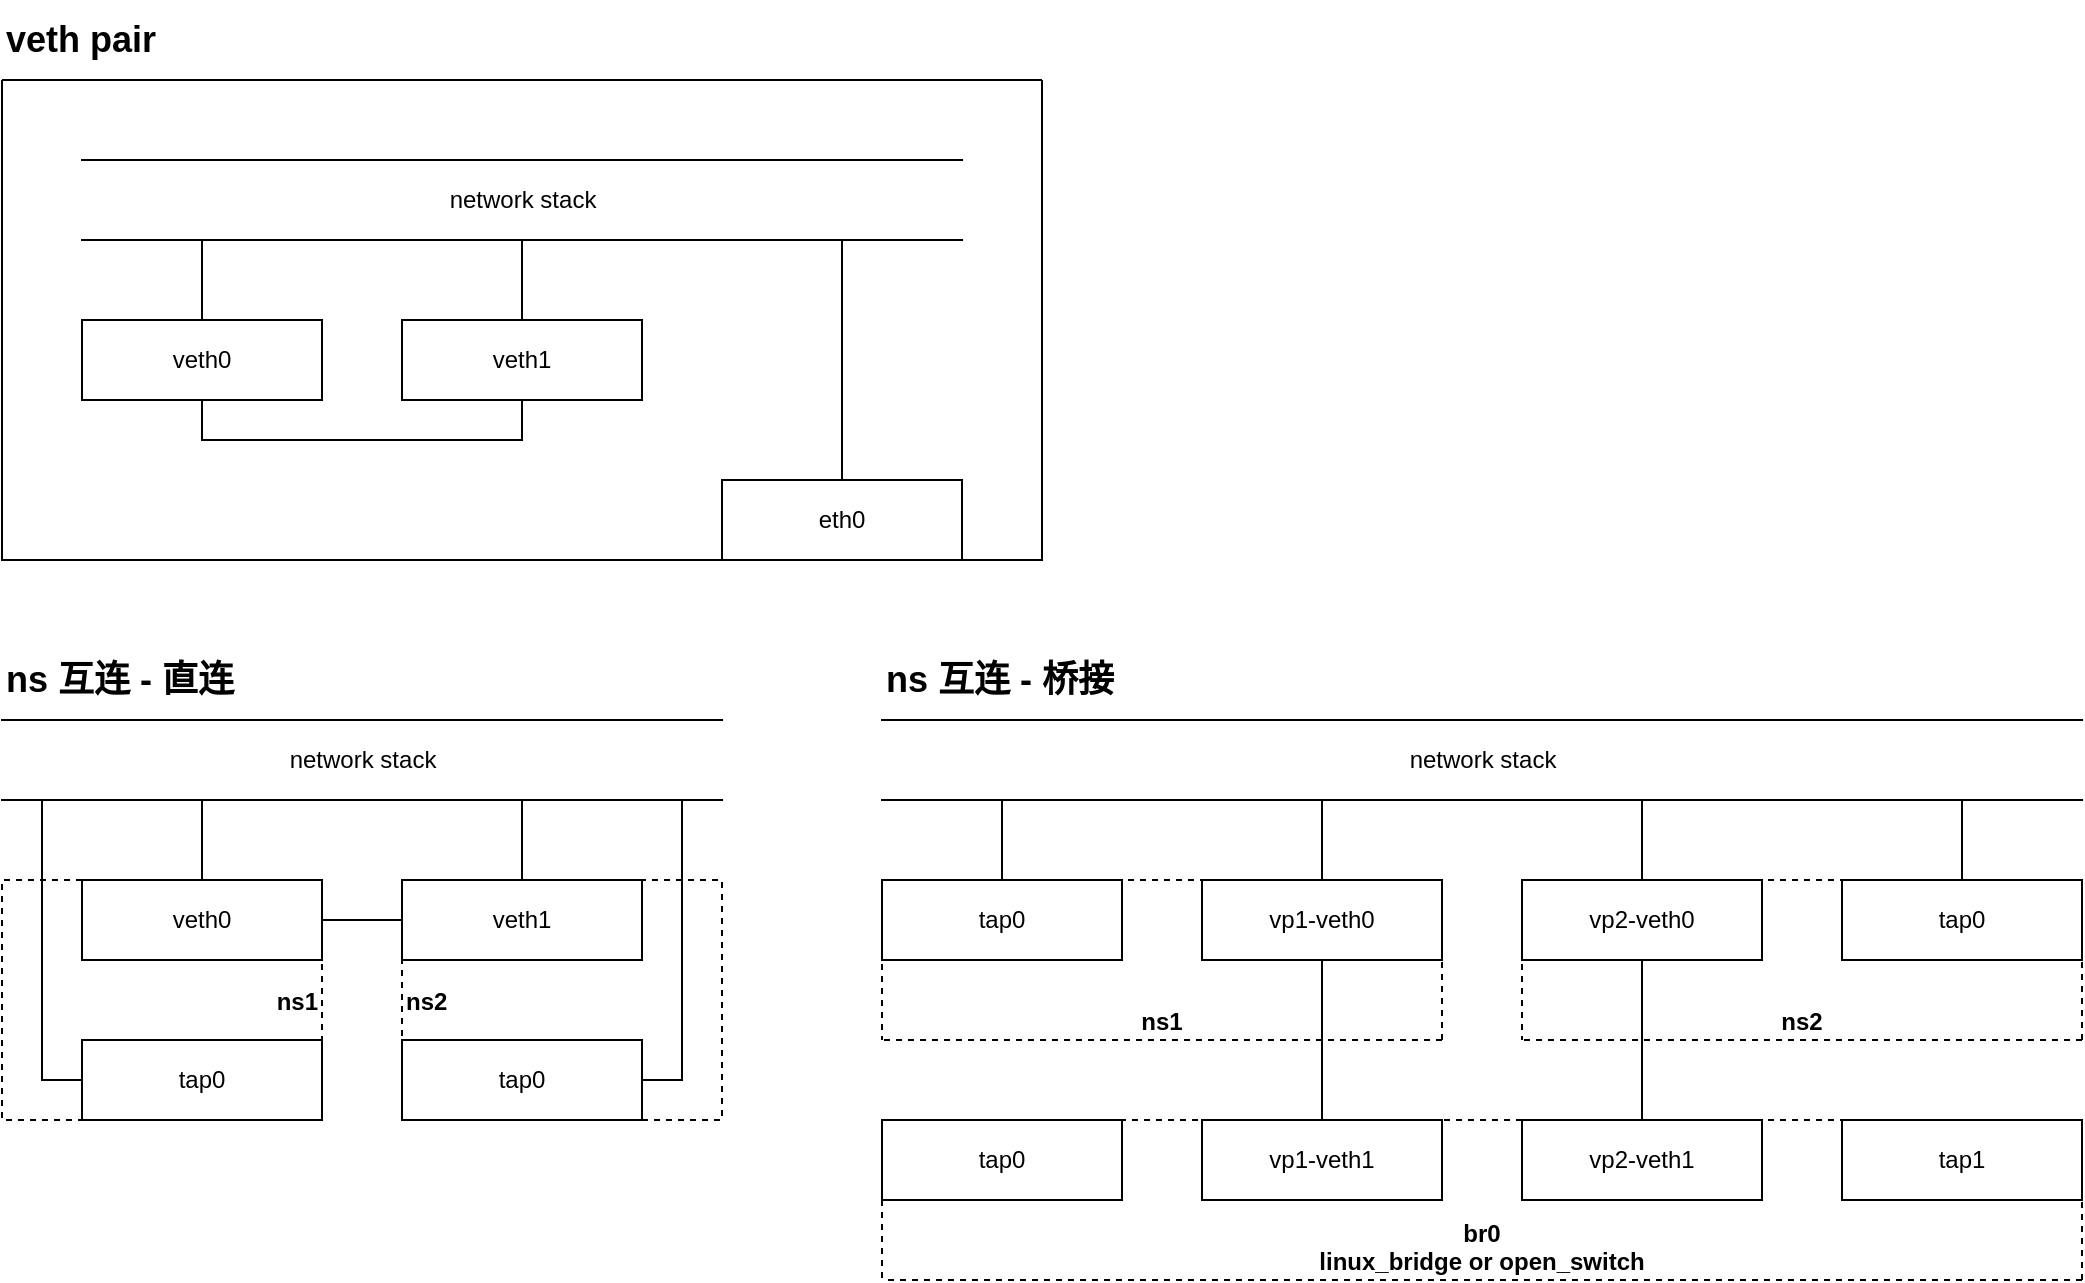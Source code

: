 <mxfile version="20.8.16" type="device"><diagram name="第 1 页" id="SzzqEG5cC5k19qqO0gkq"><mxGraphModel dx="1100" dy="894" grid="1" gridSize="10" guides="1" tooltips="1" connect="1" arrows="1" fold="1" page="1" pageScale="1" pageWidth="1169" pageHeight="827" math="0" shadow="0"><root><mxCell id="0"/><mxCell id="1" parent="0"/><mxCell id="bTag0-mC4ABPjMdYMRQG-46" value="&lt;span style=&quot;font-size: 18px;&quot;&gt;&lt;b&gt;veth pair&lt;/b&gt;&lt;/span&gt;" style="text;html=1;strokeColor=none;fillColor=none;align=left;verticalAlign=middle;whiteSpace=wrap;rounded=0;fontSize=12;fontColor=default;" parent="1" vertex="1"><mxGeometry width="80" height="40" as="geometry"/></mxCell><mxCell id="bURMPw77mrP9vxquj09s-114" style="edgeStyle=orthogonalEdgeStyle;rounded=0;orthogonalLoop=1;jettySize=auto;html=1;exitX=1;exitY=0.5;exitDx=0;exitDy=0;entryX=0;entryY=0.5;entryDx=0;entryDy=0;endArrow=none;endFill=0;" edge="1" parent="1" source="bURMPw77mrP9vxquj09s-31" target="bURMPw77mrP9vxquj09s-34"><mxGeometry relative="1" as="geometry"/></mxCell><mxCell id="bURMPw77mrP9vxquj09s-30" value="ns1" style="swimlane;startSize=0;dashed=1;verticalAlign=middle;direction=south;align=right;" vertex="1" parent="1"><mxGeometry y="440" width="160" height="120" as="geometry"/></mxCell><mxCell id="bURMPw77mrP9vxquj09s-31" value="veth0" style="rounded=0;whiteSpace=wrap;html=1;" vertex="1" parent="bURMPw77mrP9vxquj09s-30"><mxGeometry x="40" width="120" height="40" as="geometry"/></mxCell><mxCell id="bURMPw77mrP9vxquj09s-32" value="tap0" style="rounded=0;whiteSpace=wrap;html=1;" vertex="1" parent="bURMPw77mrP9vxquj09s-30"><mxGeometry x="40" y="80" width="120" height="40" as="geometry"/></mxCell><mxCell id="bURMPw77mrP9vxquj09s-33" value="ns2" style="swimlane;startSize=0;dashed=1;verticalAlign=middle;direction=north;align=left;" vertex="1" parent="1"><mxGeometry x="200" y="440" width="160" height="120" as="geometry"/></mxCell><mxCell id="bURMPw77mrP9vxquj09s-34" value="veth1" style="rounded=0;whiteSpace=wrap;html=1;" vertex="1" parent="bURMPw77mrP9vxquj09s-33"><mxGeometry width="120" height="40" as="geometry"/></mxCell><mxCell id="bURMPw77mrP9vxquj09s-37" value="" style="html=1;whitespace=wrap;shape=partialRectangle;right=0;left=0;direction=west;fontColor=default;fillColor=none;" vertex="1" parent="1"><mxGeometry x="40" y="360" width="120" height="40" as="geometry"/></mxCell><mxCell id="bURMPw77mrP9vxquj09s-39" value="" style="html=1;whitespace=wrap;shape=partialRectangle;right=0;left=0;direction=west;fontColor=default;fillColor=none;" vertex="1" parent="1"><mxGeometry x="200" y="360" width="120" height="40" as="geometry"/></mxCell><mxCell id="bURMPw77mrP9vxquj09s-41" style="edgeStyle=orthogonalEdgeStyle;rounded=0;orthogonalLoop=1;jettySize=auto;html=1;entryX=0.5;entryY=0;entryDx=0;entryDy=0;endArrow=none;endFill=0;" edge="1" parent="1" source="bURMPw77mrP9vxquj09s-31" target="bURMPw77mrP9vxquj09s-37"><mxGeometry relative="1" as="geometry"/></mxCell><mxCell id="bURMPw77mrP9vxquj09s-43" style="edgeStyle=orthogonalEdgeStyle;rounded=0;orthogonalLoop=1;jettySize=auto;html=1;entryX=0.5;entryY=0;entryDx=0;entryDy=0;endArrow=none;endFill=0;" edge="1" parent="1" source="bURMPw77mrP9vxquj09s-34" target="bURMPw77mrP9vxquj09s-39"><mxGeometry relative="1" as="geometry"/></mxCell><mxCell id="bURMPw77mrP9vxquj09s-49" value="network stack" style="html=1;dashed=0;whitespace=wrap;shape=partialRectangle;right=0;left=0;direction=west;fontColor=default;fillColor=none;rounded=0;" vertex="1" parent="1"><mxGeometry x="160" y="360" width="40" height="40" as="geometry"/></mxCell><mxCell id="bURMPw77mrP9vxquj09s-51" value="" style="html=1;dashed=0;whitespace=wrap;shape=partialRectangle;right=0;left=0;direction=west;fontColor=default;fillColor=none;rounded=0;" vertex="1" parent="1"><mxGeometry x="320" y="360" width="40" height="40" as="geometry"/></mxCell><mxCell id="bURMPw77mrP9vxquj09s-52" value="" style="swimlane;startSize=0;rounded=0;" vertex="1" parent="1"><mxGeometry y="40" width="520" height="240" as="geometry"/></mxCell><mxCell id="bURMPw77mrP9vxquj09s-57" value="veth1" style="rounded=0;whiteSpace=wrap;html=1;" vertex="1" parent="bURMPw77mrP9vxquj09s-52"><mxGeometry x="200" y="120" width="120" height="40" as="geometry"/></mxCell><mxCell id="bURMPw77mrP9vxquj09s-54" value="veth0" style="rounded=0;whiteSpace=wrap;html=1;" vertex="1" parent="bURMPw77mrP9vxquj09s-52"><mxGeometry x="40" y="120" width="120" height="40" as="geometry"/></mxCell><mxCell id="bURMPw77mrP9vxquj09s-63" style="edgeStyle=orthogonalEdgeStyle;rounded=0;orthogonalLoop=1;jettySize=auto;html=1;entryX=0.5;entryY=1;entryDx=0;entryDy=0;endArrow=none;endFill=0;exitX=0.5;exitY=1;exitDx=0;exitDy=0;" edge="1" parent="bURMPw77mrP9vxquj09s-52" source="bURMPw77mrP9vxquj09s-57" target="bURMPw77mrP9vxquj09s-54"><mxGeometry relative="1" as="geometry"/></mxCell><mxCell id="bURMPw77mrP9vxquj09s-59" value="" style="html=1;whitespace=wrap;shape=partialRectangle;right=0;left=0;direction=west;fontColor=default;fillColor=none;" vertex="1" parent="bURMPw77mrP9vxquj09s-52"><mxGeometry x="360" y="40" width="120" height="40" as="geometry"/></mxCell><mxCell id="bURMPw77mrP9vxquj09s-61" value="" style="html=1;whitespace=wrap;shape=partialRectangle;right=0;left=0;direction=west;fontColor=default;fillColor=none;" vertex="1" parent="bURMPw77mrP9vxquj09s-52"><mxGeometry x="40" y="40" width="120" height="40" as="geometry"/></mxCell><mxCell id="bURMPw77mrP9vxquj09s-62" value="network stack" style="html=1;whitespace=wrap;shape=partialRectangle;right=0;left=0;direction=west;fontColor=default;fillColor=none;" vertex="1" parent="bURMPw77mrP9vxquj09s-52"><mxGeometry x="200" y="40" width="120" height="40" as="geometry"/></mxCell><mxCell id="bURMPw77mrP9vxquj09s-72" value="" style="html=1;dashed=0;whitespace=wrap;shape=partialRectangle;right=0;left=0;direction=west;fontColor=default;fillColor=none;rounded=0;" vertex="1" parent="bURMPw77mrP9vxquj09s-52"><mxGeometry x="160" y="40" width="40" height="40" as="geometry"/></mxCell><mxCell id="bURMPw77mrP9vxquj09s-74" value="" style="html=1;dashed=0;whitespace=wrap;shape=partialRectangle;right=0;left=0;direction=west;fontColor=default;fillColor=none;rounded=0;" vertex="1" parent="bURMPw77mrP9vxquj09s-52"><mxGeometry x="320" y="40" width="40" height="40" as="geometry"/></mxCell><mxCell id="bURMPw77mrP9vxquj09s-64" style="edgeStyle=orthogonalEdgeStyle;rounded=0;orthogonalLoop=1;jettySize=auto;html=1;entryX=0.5;entryY=0;entryDx=0;entryDy=0;endArrow=none;endFill=0;" edge="1" parent="bURMPw77mrP9vxquj09s-52" source="bURMPw77mrP9vxquj09s-54" target="bURMPw77mrP9vxquj09s-61"><mxGeometry relative="1" as="geometry"/></mxCell><mxCell id="bURMPw77mrP9vxquj09s-66" style="edgeStyle=orthogonalEdgeStyle;rounded=0;orthogonalLoop=1;jettySize=auto;html=1;entryX=0.5;entryY=0;entryDx=0;entryDy=0;endArrow=none;endFill=0;" edge="1" parent="bURMPw77mrP9vxquj09s-52" source="bURMPw77mrP9vxquj09s-57" target="bURMPw77mrP9vxquj09s-62"><mxGeometry relative="1" as="geometry"/></mxCell><mxCell id="bURMPw77mrP9vxquj09s-75" style="edgeStyle=orthogonalEdgeStyle;rounded=0;orthogonalLoop=1;jettySize=auto;html=1;entryX=0.5;entryY=0;entryDx=0;entryDy=0;endArrow=none;endFill=0;" edge="1" parent="bURMPw77mrP9vxquj09s-52" source="bURMPw77mrP9vxquj09s-68" target="bURMPw77mrP9vxquj09s-59"><mxGeometry relative="1" as="geometry"/></mxCell><mxCell id="bURMPw77mrP9vxquj09s-68" value="eth0" style="rounded=0;whiteSpace=wrap;html=1;" vertex="1" parent="bURMPw77mrP9vxquj09s-52"><mxGeometry x="360" y="200" width="120" height="40" as="geometry"/></mxCell><mxCell id="bURMPw77mrP9vxquj09s-76" value="&lt;span style=&quot;font-size: 18px;&quot;&gt;&lt;b&gt;ns 互连 - 直连&lt;/b&gt;&lt;/span&gt;" style="text;html=1;strokeColor=none;fillColor=none;align=left;verticalAlign=middle;whiteSpace=wrap;rounded=0;fontSize=12;fontColor=default;" vertex="1" parent="1"><mxGeometry y="320" width="200" height="40" as="geometry"/></mxCell><mxCell id="bURMPw77mrP9vxquj09s-77" value="ns1" style="swimlane;startSize=0;dashed=1;verticalAlign=bottom;direction=west;" vertex="1" parent="1"><mxGeometry x="440" y="440" width="280" height="80" as="geometry"/></mxCell><mxCell id="bURMPw77mrP9vxquj09s-78" value="vp1-veth0" style="rounded=0;whiteSpace=wrap;html=1;" vertex="1" parent="bURMPw77mrP9vxquj09s-77"><mxGeometry x="160" width="120" height="40" as="geometry"/></mxCell><mxCell id="bURMPw77mrP9vxquj09s-79" value="tap0" style="rounded=0;whiteSpace=wrap;html=1;" vertex="1" parent="bURMPw77mrP9vxquj09s-77"><mxGeometry width="120" height="40" as="geometry"/></mxCell><mxCell id="bURMPw77mrP9vxquj09s-80" value="br0&#10;linux_bridge or open_switch" style="swimlane;startSize=0;dashed=1;verticalAlign=bottom;direction=west;" vertex="1" parent="1"><mxGeometry x="440" y="560" width="600" height="80" as="geometry"/></mxCell><mxCell id="bURMPw77mrP9vxquj09s-81" value="vp1-veth1" style="rounded=0;whiteSpace=wrap;html=1;" vertex="1" parent="bURMPw77mrP9vxquj09s-80"><mxGeometry x="160" width="120" height="40" as="geometry"/></mxCell><mxCell id="bURMPw77mrP9vxquj09s-82" value="vp2-veth1" style="rounded=0;whiteSpace=wrap;html=1;" vertex="1" parent="bURMPw77mrP9vxquj09s-80"><mxGeometry x="320" width="120" height="40" as="geometry"/></mxCell><mxCell id="bURMPw77mrP9vxquj09s-118" value="tap1" style="rounded=0;whiteSpace=wrap;html=1;" vertex="1" parent="bURMPw77mrP9vxquj09s-80"><mxGeometry x="480" width="120" height="40" as="geometry"/></mxCell><mxCell id="bURMPw77mrP9vxquj09s-119" value="tap0" style="rounded=0;whiteSpace=wrap;html=1;" vertex="1" parent="bURMPw77mrP9vxquj09s-80"><mxGeometry width="120" height="40" as="geometry"/></mxCell><mxCell id="bURMPw77mrP9vxquj09s-83" value="" style="html=1;whitespace=wrap;shape=partialRectangle;right=0;left=0;direction=west;fontColor=default;fillColor=none;" vertex="1" parent="1"><mxGeometry x="760" y="360" width="120" height="40" as="geometry"/></mxCell><mxCell id="bURMPw77mrP9vxquj09s-85" value="" style="html=1;whitespace=wrap;shape=partialRectangle;right=0;left=0;direction=west;fontColor=default;fillColor=none;" vertex="1" parent="1"><mxGeometry x="440" y="360" width="120" height="40" as="geometry"/></mxCell><mxCell id="bURMPw77mrP9vxquj09s-86" value="" style="html=1;whitespace=wrap;shape=partialRectangle;right=0;left=0;direction=west;fontColor=default;fillColor=none;" vertex="1" parent="1"><mxGeometry x="600" y="360" width="120" height="40" as="geometry"/></mxCell><mxCell id="bURMPw77mrP9vxquj09s-93" value="" style="html=1;dashed=0;whitespace=wrap;shape=partialRectangle;right=0;left=0;direction=west;fontColor=default;fillColor=none;rounded=0;" vertex="1" parent="1"><mxGeometry x="560" y="360" width="40" height="40" as="geometry"/></mxCell><mxCell id="bURMPw77mrP9vxquj09s-94" value="network stack" style="html=1;dashed=0;whitespace=wrap;shape=partialRectangle;right=0;left=0;direction=west;fontColor=default;fillColor=none;rounded=0;" vertex="1" parent="1"><mxGeometry x="720" y="360" width="40" height="40" as="geometry"/></mxCell><mxCell id="bURMPw77mrP9vxquj09s-95" value="&lt;span style=&quot;font-size: 18px;&quot;&gt;&lt;b&gt;ns 互连 - 桥接&lt;/b&gt;&lt;/span&gt;" style="text;html=1;strokeColor=none;fillColor=none;align=left;verticalAlign=middle;whiteSpace=wrap;rounded=0;fontSize=12;fontColor=default;" vertex="1" parent="1"><mxGeometry x="440" y="320" width="200" height="40" as="geometry"/></mxCell><mxCell id="bURMPw77mrP9vxquj09s-96" value="ns2" style="swimlane;startSize=0;dashed=1;verticalAlign=bottom;direction=west;" vertex="1" parent="1"><mxGeometry x="760" y="440" width="280" height="80" as="geometry"/></mxCell><mxCell id="bURMPw77mrP9vxquj09s-97" value="vp2-veth0" style="rounded=0;whiteSpace=wrap;html=1;" vertex="1" parent="bURMPw77mrP9vxquj09s-96"><mxGeometry width="120" height="40" as="geometry"/></mxCell><mxCell id="bURMPw77mrP9vxquj09s-98" value="tap0" style="rounded=0;whiteSpace=wrap;html=1;" vertex="1" parent="bURMPw77mrP9vxquj09s-96"><mxGeometry x="160" width="120" height="40" as="geometry"/></mxCell><mxCell id="bURMPw77mrP9vxquj09s-100" value="" style="html=1;whitespace=wrap;shape=partialRectangle;right=0;left=0;direction=west;fontColor=default;fillColor=none;" vertex="1" parent="1"><mxGeometry x="920" y="360" width="120" height="40" as="geometry"/></mxCell><mxCell id="bURMPw77mrP9vxquj09s-112" value="" style="html=1;dashed=0;whitespace=wrap;shape=partialRectangle;right=0;left=0;direction=west;fontColor=default;fillColor=none;rounded=0;" vertex="1" parent="1"><mxGeometry x="880" y="360" width="40" height="40" as="geometry"/></mxCell><mxCell id="bURMPw77mrP9vxquj09s-127" style="edgeStyle=orthogonalEdgeStyle;rounded=0;orthogonalLoop=1;jettySize=auto;html=1;exitX=0.5;exitY=1;exitDx=0;exitDy=0;entryX=0.5;entryY=0;entryDx=0;entryDy=0;endArrow=none;endFill=0;" edge="1" parent="1" source="bURMPw77mrP9vxquj09s-97" target="bURMPw77mrP9vxquj09s-82"><mxGeometry relative="1" as="geometry"/></mxCell><mxCell id="bURMPw77mrP9vxquj09s-130" style="edgeStyle=orthogonalEdgeStyle;rounded=0;orthogonalLoop=1;jettySize=auto;html=1;entryX=0.5;entryY=0;entryDx=0;entryDy=0;endArrow=none;endFill=0;" edge="1" parent="1" source="bURMPw77mrP9vxquj09s-78" target="bURMPw77mrP9vxquj09s-81"><mxGeometry relative="1" as="geometry"/></mxCell><mxCell id="bURMPw77mrP9vxquj09s-132" style="edgeStyle=orthogonalEdgeStyle;rounded=0;orthogonalLoop=1;jettySize=auto;html=1;entryX=0.5;entryY=0;entryDx=0;entryDy=0;endArrow=none;endFill=0;" edge="1" parent="1" source="bURMPw77mrP9vxquj09s-79" target="bURMPw77mrP9vxquj09s-85"><mxGeometry relative="1" as="geometry"/></mxCell><mxCell id="bURMPw77mrP9vxquj09s-133" style="edgeStyle=orthogonalEdgeStyle;rounded=0;orthogonalLoop=1;jettySize=auto;html=1;entryX=0.5;entryY=0;entryDx=0;entryDy=0;endArrow=none;endFill=0;" edge="1" parent="1" source="bURMPw77mrP9vxquj09s-98" target="bURMPw77mrP9vxquj09s-100"><mxGeometry relative="1" as="geometry"/></mxCell><mxCell id="bURMPw77mrP9vxquj09s-134" style="edgeStyle=orthogonalEdgeStyle;rounded=0;orthogonalLoop=1;jettySize=auto;html=1;entryX=0.5;entryY=0;entryDx=0;entryDy=0;endArrow=none;endFill=0;" edge="1" parent="1" source="bURMPw77mrP9vxquj09s-97" target="bURMPw77mrP9vxquj09s-83"><mxGeometry relative="1" as="geometry"/></mxCell><mxCell id="bURMPw77mrP9vxquj09s-135" style="edgeStyle=orthogonalEdgeStyle;rounded=0;orthogonalLoop=1;jettySize=auto;html=1;entryX=0.5;entryY=0;entryDx=0;entryDy=0;endArrow=none;endFill=0;" edge="1" parent="1" source="bURMPw77mrP9vxquj09s-78" target="bURMPw77mrP9vxquj09s-86"><mxGeometry relative="1" as="geometry"/></mxCell><mxCell id="bURMPw77mrP9vxquj09s-137" style="edgeStyle=orthogonalEdgeStyle;rounded=0;orthogonalLoop=1;jettySize=auto;html=1;exitX=1;exitY=0.5;exitDx=0;exitDy=0;entryX=0.5;entryY=0;entryDx=0;entryDy=0;endArrow=none;endFill=0;" edge="1" parent="1" source="bURMPw77mrP9vxquj09s-35" target="bURMPw77mrP9vxquj09s-51"><mxGeometry relative="1" as="geometry"/></mxCell><mxCell id="bURMPw77mrP9vxquj09s-35" value="tap0" style="rounded=0;whiteSpace=wrap;html=1;" vertex="1" parent="1"><mxGeometry x="200" y="520" width="120" height="40" as="geometry"/></mxCell><mxCell id="bURMPw77mrP9vxquj09s-136" value="" style="html=1;dashed=0;whitespace=wrap;shape=partialRectangle;right=0;left=0;direction=west;fontColor=default;fillColor=none;rounded=0;" vertex="1" parent="1"><mxGeometry y="360" width="40" height="40" as="geometry"/></mxCell><mxCell id="bURMPw77mrP9vxquj09s-138" style="edgeStyle=orthogonalEdgeStyle;rounded=0;orthogonalLoop=1;jettySize=auto;html=1;exitX=0;exitY=0.5;exitDx=0;exitDy=0;entryX=0.5;entryY=0;entryDx=0;entryDy=0;endArrow=none;endFill=0;" edge="1" parent="1" source="bURMPw77mrP9vxquj09s-32" target="bURMPw77mrP9vxquj09s-136"><mxGeometry relative="1" as="geometry"/></mxCell></root></mxGraphModel></diagram></mxfile>